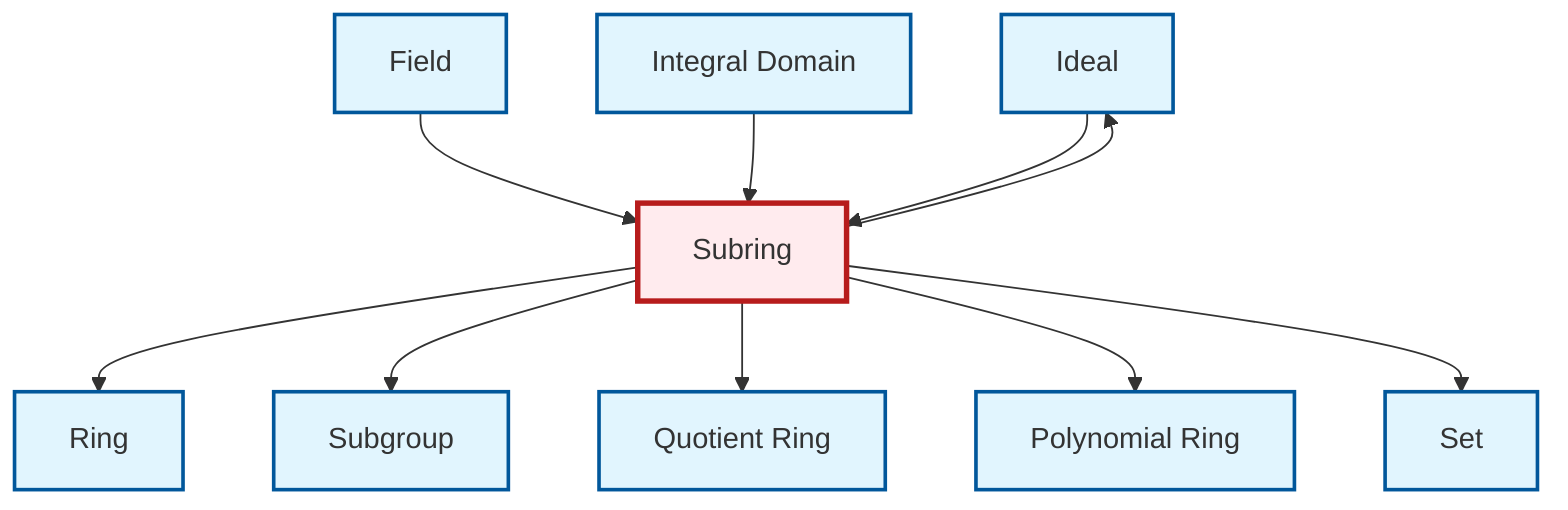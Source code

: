 graph TD
    classDef definition fill:#e1f5fe,stroke:#01579b,stroke-width:2px
    classDef theorem fill:#f3e5f5,stroke:#4a148c,stroke-width:2px
    classDef axiom fill:#fff3e0,stroke:#e65100,stroke-width:2px
    classDef example fill:#e8f5e9,stroke:#1b5e20,stroke-width:2px
    classDef current fill:#ffebee,stroke:#b71c1c,stroke-width:3px
    def-ideal["Ideal"]:::definition
    def-field["Field"]:::definition
    def-quotient-ring["Quotient Ring"]:::definition
    def-subgroup["Subgroup"]:::definition
    def-ring["Ring"]:::definition
    def-integral-domain["Integral Domain"]:::definition
    def-polynomial-ring["Polynomial Ring"]:::definition
    def-subring["Subring"]:::definition
    def-set["Set"]:::definition
    def-subring --> def-ring
    def-subring --> def-subgroup
    def-subring --> def-quotient-ring
    def-subring --> def-polynomial-ring
    def-field --> def-subring
    def-integral-domain --> def-subring
    def-ideal --> def-subring
    def-subring --> def-set
    def-subring --> def-ideal
    class def-subring current